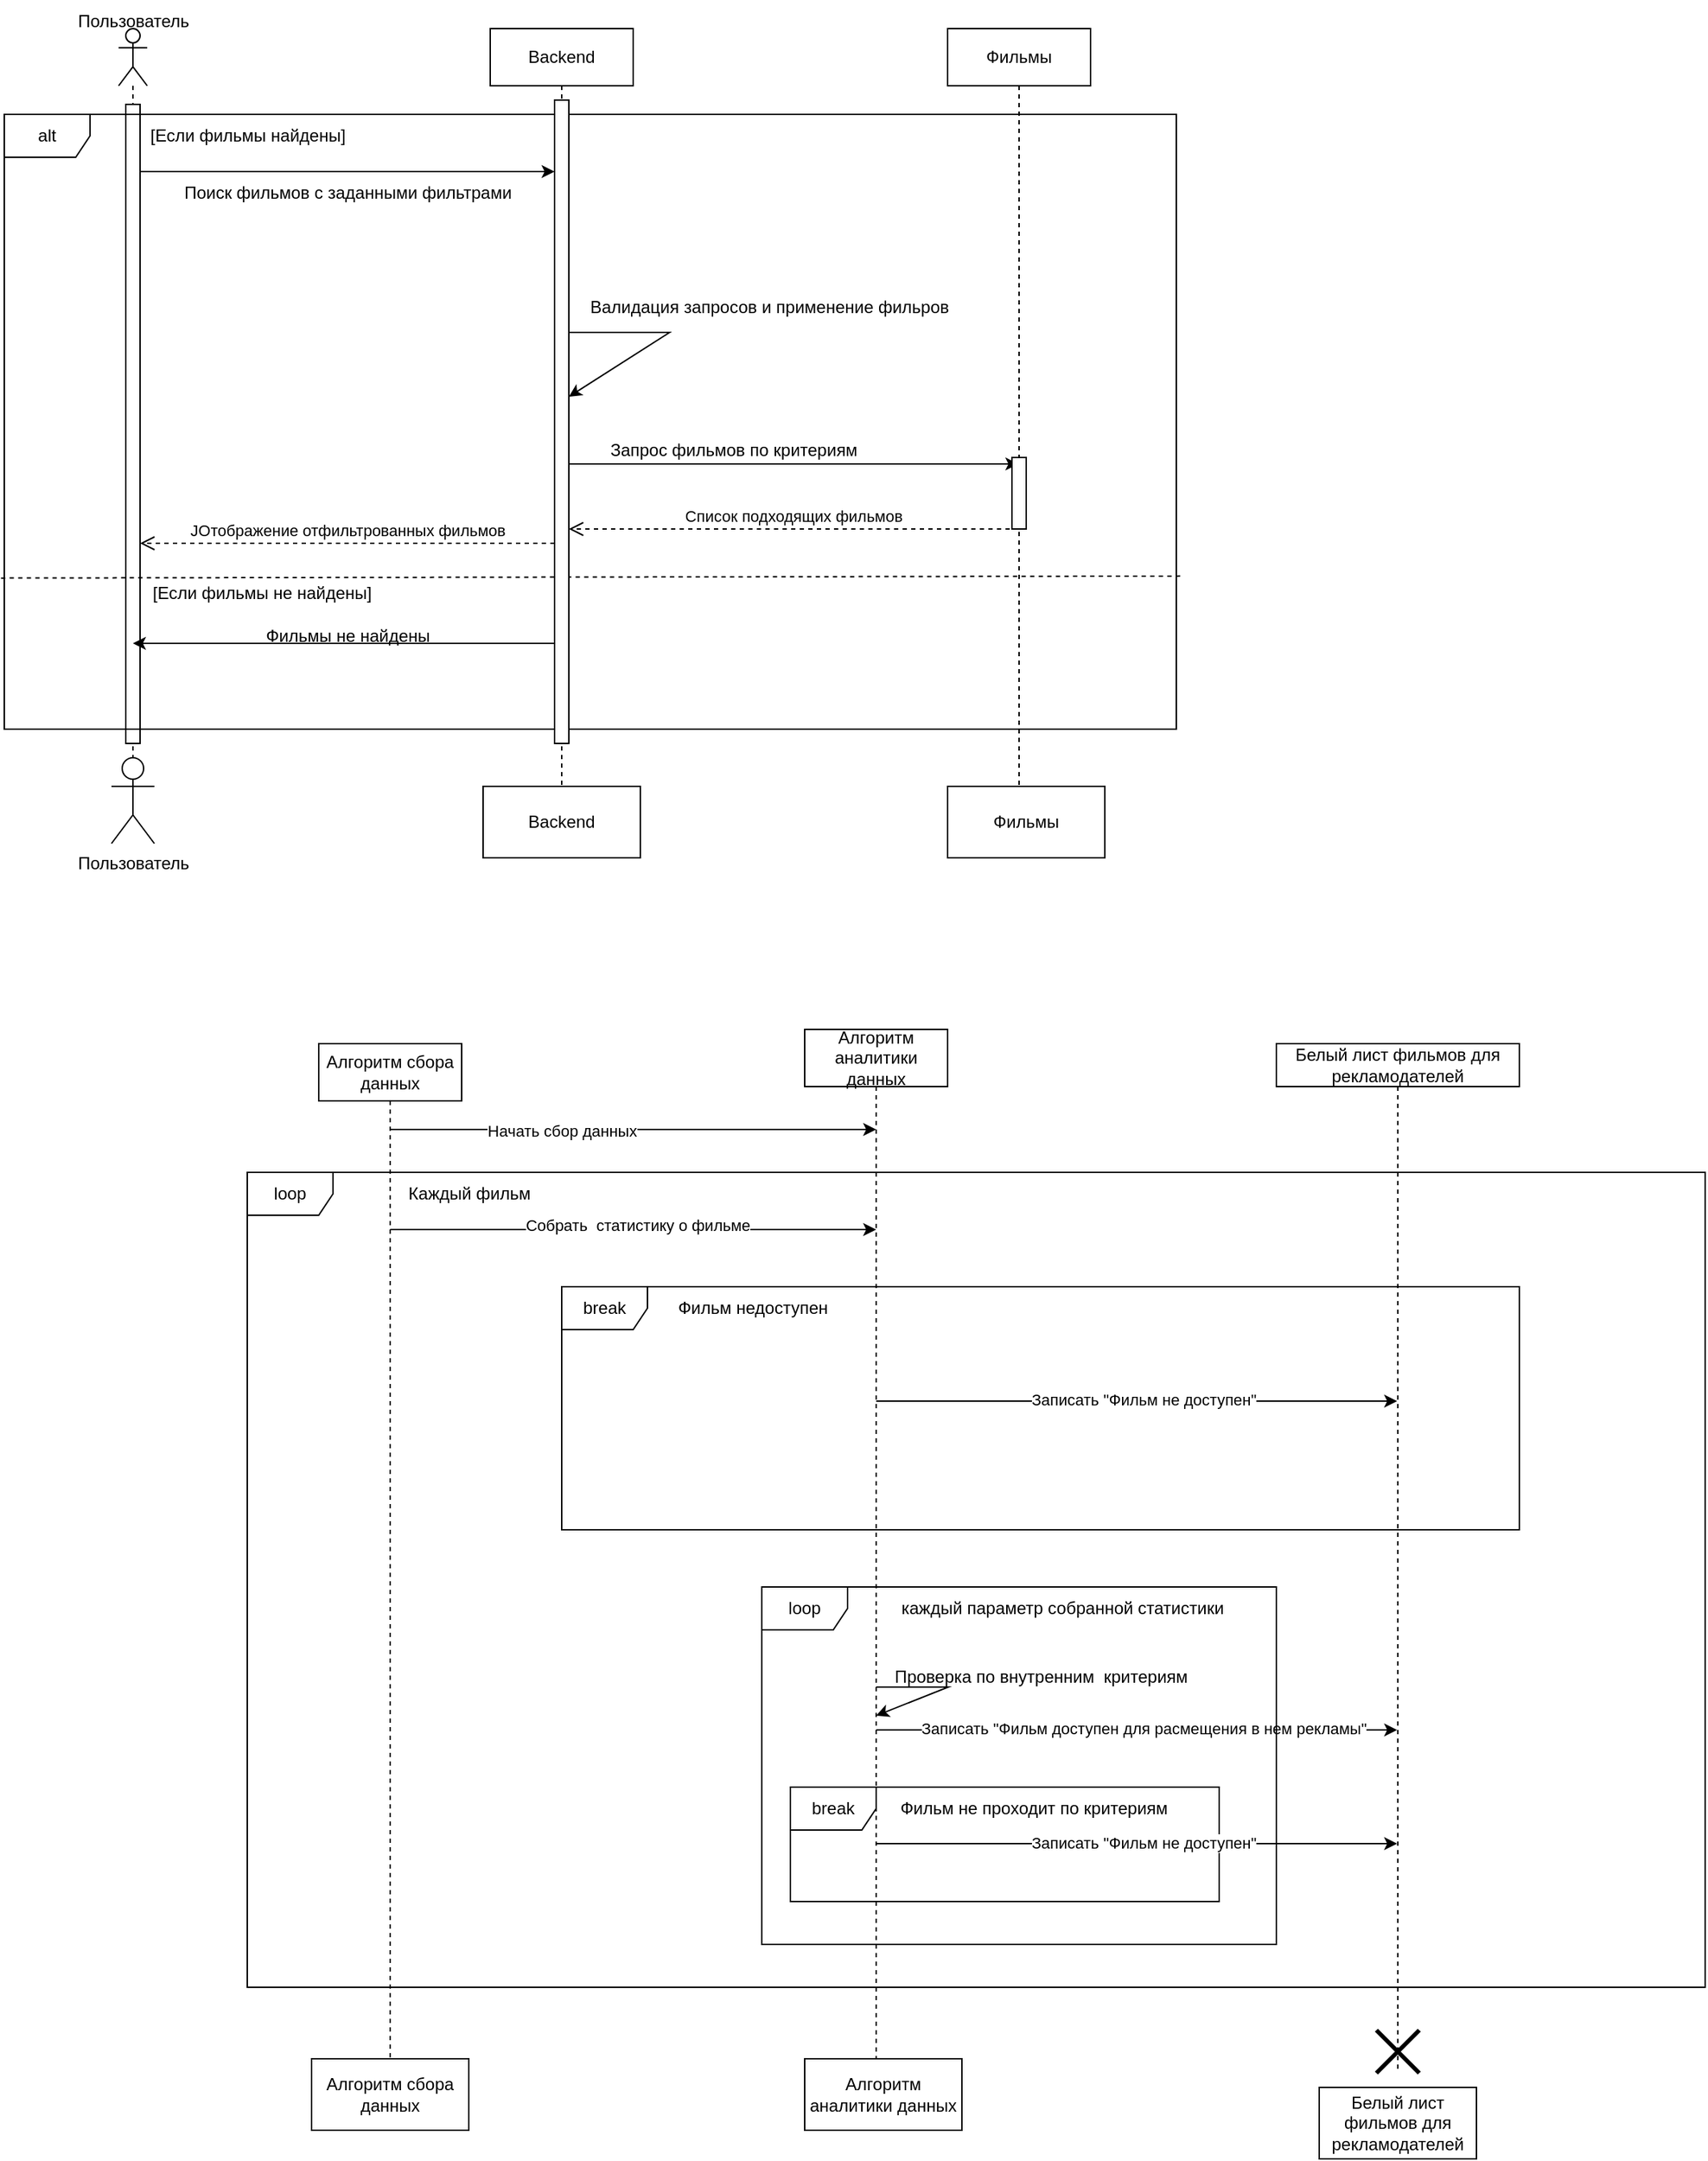 <mxfile version="22.1.5" type="device">
  <diagram name="Page-1" id="13e1069c-82ec-6db2-03f1-153e76fe0fe0">
    <mxGraphModel dx="1114" dy="1434" grid="1" gridSize="10" guides="1" tooltips="1" connect="1" arrows="1" fold="1" page="1" pageScale="1" pageWidth="1100" pageHeight="850" background="none" math="0" shadow="0">
      <root>
        <mxCell id="0" />
        <mxCell id="1" parent="0" />
        <mxCell id="BUL7kBs1qDF7v4zvFPgR-4" value="" style="shape=umlLifeline;perimeter=lifelinePerimeter;whiteSpace=wrap;html=1;container=1;dropTarget=0;collapsible=0;recursiveResize=0;outlineConnect=0;portConstraint=eastwest;newEdgeStyle={&quot;curved&quot;:0,&quot;rounded&quot;:0};participant=umlActor;" vertex="1" parent="1">
          <mxGeometry x="130" y="-10" width="20" height="540" as="geometry" />
        </mxCell>
        <mxCell id="BUL7kBs1qDF7v4zvFPgR-54" value="" style="html=1;points=[[0,0,0,0,5],[0,1,0,0,-5],[1,0,0,0,5],[1,1,0,0,-5]];perimeter=orthogonalPerimeter;outlineConnect=0;targetShapes=umlLifeline;portConstraint=eastwest;newEdgeStyle={&quot;curved&quot;:0,&quot;rounded&quot;:0};" vertex="1" parent="BUL7kBs1qDF7v4zvFPgR-4">
          <mxGeometry x="5" y="53" width="10" height="447" as="geometry" />
        </mxCell>
        <mxCell id="BUL7kBs1qDF7v4zvFPgR-5" value="Пользователь" style="text;html=1;align=center;verticalAlign=middle;resizable=0;points=[];autosize=1;strokeColor=none;fillColor=none;" vertex="1" parent="1">
          <mxGeometry x="85" y="-30" width="110" height="30" as="geometry" />
        </mxCell>
        <mxCell id="BUL7kBs1qDF7v4zvFPgR-11" value="Backend" style="shape=umlLifeline;perimeter=lifelinePerimeter;whiteSpace=wrap;html=1;container=1;dropTarget=0;collapsible=0;recursiveResize=0;outlineConnect=0;portConstraint=eastwest;newEdgeStyle={&quot;curved&quot;:0,&quot;rounded&quot;:0};" vertex="1" parent="1">
          <mxGeometry x="390" y="-10" width="100" height="540" as="geometry" />
        </mxCell>
        <mxCell id="BUL7kBs1qDF7v4zvFPgR-12" value="Фильмы" style="shape=umlLifeline;perimeter=lifelinePerimeter;whiteSpace=wrap;html=1;container=1;dropTarget=0;collapsible=0;recursiveResize=0;outlineConnect=0;portConstraint=eastwest;newEdgeStyle={&quot;curved&quot;:0,&quot;rounded&quot;:0};" vertex="1" parent="1">
          <mxGeometry x="710" y="-10" width="100" height="530" as="geometry" />
        </mxCell>
        <mxCell id="BUL7kBs1qDF7v4zvFPgR-15" value="" style="endArrow=classic;html=1;rounded=0;" edge="1" parent="1">
          <mxGeometry width="50" height="50" relative="1" as="geometry">
            <mxPoint x="145" y="90" as="sourcePoint" />
            <mxPoint x="435" y="90" as="targetPoint" />
          </mxGeometry>
        </mxCell>
        <mxCell id="BUL7kBs1qDF7v4zvFPgR-16" value="Поиск фильмов с заданными фильтрами" style="text;html=1;align=center;verticalAlign=middle;resizable=0;points=[];autosize=1;strokeColor=none;fillColor=none;" vertex="1" parent="1">
          <mxGeometry x="160" y="90" width="260" height="30" as="geometry" />
        </mxCell>
        <mxCell id="BUL7kBs1qDF7v4zvFPgR-21" value="" style="endArrow=classic;html=1;rounded=0;" edge="1" parent="1">
          <mxGeometry width="50" height="50" relative="1" as="geometry">
            <mxPoint x="445" y="202.5" as="sourcePoint" />
            <mxPoint x="445" y="247.5" as="targetPoint" />
            <Array as="points">
              <mxPoint x="515.5" y="202.5" />
            </Array>
          </mxGeometry>
        </mxCell>
        <mxCell id="BUL7kBs1qDF7v4zvFPgR-22" value="Валидация запросов и применение фильров" style="text;html=1;align=center;verticalAlign=middle;resizable=0;points=[];autosize=1;strokeColor=none;fillColor=none;" vertex="1" parent="1">
          <mxGeometry x="445" y="170" width="280" height="30" as="geometry" />
        </mxCell>
        <mxCell id="BUL7kBs1qDF7v4zvFPgR-25" value="" style="endArrow=classic;html=1;rounded=0;" edge="1" parent="1" target="BUL7kBs1qDF7v4zvFPgR-12">
          <mxGeometry width="50" height="50" relative="1" as="geometry">
            <mxPoint x="440.5" y="294.5" as="sourcePoint" />
            <mxPoint x="680.5" y="294.5" as="targetPoint" />
          </mxGeometry>
        </mxCell>
        <mxCell id="BUL7kBs1qDF7v4zvFPgR-26" value="Запрос фильмов по критериям" style="text;html=1;align=center;verticalAlign=middle;resizable=0;points=[];autosize=1;strokeColor=none;fillColor=none;" vertex="1" parent="1">
          <mxGeometry x="460" y="270" width="200" height="30" as="geometry" />
        </mxCell>
        <mxCell id="BUL7kBs1qDF7v4zvFPgR-27" value="Список подходящих фильмов" style="html=1;verticalAlign=bottom;endArrow=open;dashed=1;endSize=8;curved=0;rounded=0;" edge="1" parent="1" source="BUL7kBs1qDF7v4zvFPgR-12">
          <mxGeometry relative="1" as="geometry">
            <mxPoint x="680" y="340" as="sourcePoint" />
            <mxPoint x="445" y="340" as="targetPoint" />
          </mxGeometry>
        </mxCell>
        <mxCell id="BUL7kBs1qDF7v4zvFPgR-28" value="alt" style="shape=umlFrame;whiteSpace=wrap;html=1;pointerEvents=0;" vertex="1" parent="1">
          <mxGeometry x="50" y="50" width="820" height="430" as="geometry" />
        </mxCell>
        <mxCell id="BUL7kBs1qDF7v4zvFPgR-30" value="JОтображение отфильтрованных фильмов" style="html=1;verticalAlign=bottom;endArrow=open;dashed=1;endSize=8;curved=0;rounded=0;" edge="1" parent="1" target="BUL7kBs1qDF7v4zvFPgR-54">
          <mxGeometry relative="1" as="geometry">
            <mxPoint x="435" y="350" as="sourcePoint" />
            <mxPoint x="150" y="350" as="targetPoint" />
          </mxGeometry>
        </mxCell>
        <mxCell id="BUL7kBs1qDF7v4zvFPgR-32" value="" style="endArrow=none;dashed=1;html=1;rounded=0;entryX=1.006;entryY=0.751;entryDx=0;entryDy=0;entryPerimeter=0;exitX=0;exitY=0.781;exitDx=0;exitDy=0;exitPerimeter=0;" edge="1" parent="1" target="BUL7kBs1qDF7v4zvFPgR-28">
          <mxGeometry width="50" height="50" relative="1" as="geometry">
            <mxPoint x="47.72" y="374.32" as="sourcePoint" />
            <mxPoint x="810" y="370" as="targetPoint" />
          </mxGeometry>
        </mxCell>
        <mxCell id="BUL7kBs1qDF7v4zvFPgR-33" value="[Если фильмы найдены]" style="text;html=1;align=center;verticalAlign=middle;resizable=0;points=[];autosize=1;strokeColor=none;fillColor=none;" vertex="1" parent="1">
          <mxGeometry x="140" y="50" width="160" height="30" as="geometry" />
        </mxCell>
        <mxCell id="BUL7kBs1qDF7v4zvFPgR-34" value="[Если фильмы не найдены]" style="text;html=1;align=center;verticalAlign=middle;resizable=0;points=[];autosize=1;strokeColor=none;fillColor=none;" vertex="1" parent="1">
          <mxGeometry x="140" y="370" width="180" height="30" as="geometry" />
        </mxCell>
        <mxCell id="BUL7kBs1qDF7v4zvFPgR-43" value="" style="endArrow=classic;html=1;rounded=0;" edge="1" parent="1">
          <mxGeometry width="50" height="50" relative="1" as="geometry">
            <mxPoint x="440" y="420" as="sourcePoint" />
            <mxPoint x="140" y="420" as="targetPoint" />
            <Array as="points">
              <mxPoint x="290.5" y="420" />
            </Array>
          </mxGeometry>
        </mxCell>
        <mxCell id="BUL7kBs1qDF7v4zvFPgR-45" value="Фильмы не найдены" style="text;html=1;align=center;verticalAlign=middle;resizable=0;points=[];autosize=1;strokeColor=none;fillColor=none;" vertex="1" parent="1">
          <mxGeometry x="220" y="400" width="140" height="30" as="geometry" />
        </mxCell>
        <mxCell id="BUL7kBs1qDF7v4zvFPgR-56" value="" style="html=1;points=[[0,0,0,0,5],[0,1,0,0,-5],[1,0,0,0,5],[1,1,0,0,-5]];perimeter=orthogonalPerimeter;outlineConnect=0;targetShapes=umlLifeline;portConstraint=eastwest;newEdgeStyle={&quot;curved&quot;:0,&quot;rounded&quot;:0};" vertex="1" parent="1">
          <mxGeometry x="435" y="40" width="10" height="450" as="geometry" />
        </mxCell>
        <mxCell id="BUL7kBs1qDF7v4zvFPgR-57" value="Backend" style="html=1;whiteSpace=wrap;" vertex="1" parent="1">
          <mxGeometry x="385" y="520" width="110" height="50" as="geometry" />
        </mxCell>
        <mxCell id="BUL7kBs1qDF7v4zvFPgR-58" value="Пользователь" style="shape=umlActor;verticalLabelPosition=bottom;verticalAlign=top;html=1;" vertex="1" parent="1">
          <mxGeometry x="125" y="500" width="30" height="60" as="geometry" />
        </mxCell>
        <mxCell id="BUL7kBs1qDF7v4zvFPgR-63" value="Фильмы" style="html=1;whiteSpace=wrap;" vertex="1" parent="1">
          <mxGeometry x="710" y="520" width="110" height="50" as="geometry" />
        </mxCell>
        <mxCell id="BUL7kBs1qDF7v4zvFPgR-67" value="" style="html=1;points=[[0,0,0,0,5],[0,1,0,0,-5],[1,0,0,0,5],[1,1,0,0,-5]];perimeter=orthogonalPerimeter;outlineConnect=0;targetShapes=umlLifeline;portConstraint=eastwest;newEdgeStyle={&quot;curved&quot;:0,&quot;rounded&quot;:0};" vertex="1" parent="1">
          <mxGeometry x="755" y="290" width="10" height="50" as="geometry" />
        </mxCell>
        <mxCell id="BUL7kBs1qDF7v4zvFPgR-68" value="loop" style="shape=umlFrame;whiteSpace=wrap;html=1;pointerEvents=0;" vertex="1" parent="1">
          <mxGeometry x="220" y="790" width="1020" height="570" as="geometry" />
        </mxCell>
        <mxCell id="BUL7kBs1qDF7v4zvFPgR-74" value="Алгоритм сбора данных" style="shape=umlLifeline;perimeter=lifelinePerimeter;whiteSpace=wrap;html=1;container=1;dropTarget=0;collapsible=0;recursiveResize=0;outlineConnect=0;portConstraint=eastwest;newEdgeStyle={&quot;curved&quot;:0,&quot;rounded&quot;:0};" vertex="1" parent="1">
          <mxGeometry x="270" y="700" width="100" height="710" as="geometry" />
        </mxCell>
        <mxCell id="BUL7kBs1qDF7v4zvFPgR-75" value="" style="endArrow=classic;html=1;rounded=0;" edge="1" parent="1">
          <mxGeometry width="50" height="50" relative="1" as="geometry">
            <mxPoint x="320" y="830" as="sourcePoint" />
            <mxPoint x="660" y="830" as="targetPoint" />
          </mxGeometry>
        </mxCell>
        <mxCell id="BUL7kBs1qDF7v4zvFPgR-76" value="Собрать&amp;nbsp; статистику о фильме" style="edgeLabel;html=1;align=center;verticalAlign=middle;resizable=0;points=[];" vertex="1" connectable="0" parent="BUL7kBs1qDF7v4zvFPgR-75">
          <mxGeometry x="0.014" y="3" relative="1" as="geometry">
            <mxPoint as="offset" />
          </mxGeometry>
        </mxCell>
        <mxCell id="BUL7kBs1qDF7v4zvFPgR-77" value="Каждый фильм" style="text;html=1;align=center;verticalAlign=middle;resizable=0;points=[];autosize=1;strokeColor=none;fillColor=none;" vertex="1" parent="1">
          <mxGeometry x="320" y="790" width="110" height="30" as="geometry" />
        </mxCell>
        <mxCell id="BUL7kBs1qDF7v4zvFPgR-78" value="Алгоритм аналитики данных" style="shape=umlLifeline;perimeter=lifelinePerimeter;whiteSpace=wrap;html=1;container=1;dropTarget=0;collapsible=0;recursiveResize=0;outlineConnect=0;portConstraint=eastwest;newEdgeStyle={&quot;curved&quot;:0,&quot;rounded&quot;:0};" vertex="1" parent="1">
          <mxGeometry x="610" y="690" width="100" height="720" as="geometry" />
        </mxCell>
        <mxCell id="BUL7kBs1qDF7v4zvFPgR-79" value="" style="endArrow=classic;html=1;rounded=0;" edge="1" parent="1">
          <mxGeometry width="50" height="50" relative="1" as="geometry">
            <mxPoint x="660" y="1180" as="sourcePoint" />
            <mxPoint x="1024.5" y="1180" as="targetPoint" />
          </mxGeometry>
        </mxCell>
        <mxCell id="BUL7kBs1qDF7v4zvFPgR-82" value="Записать &quot;Фильм доступен для расмещения в нем рекламы&quot;" style="edgeLabel;html=1;align=center;verticalAlign=middle;resizable=0;points=[];" vertex="1" connectable="0" parent="BUL7kBs1qDF7v4zvFPgR-79">
          <mxGeometry x="0.022" y="1" relative="1" as="geometry">
            <mxPoint as="offset" />
          </mxGeometry>
        </mxCell>
        <mxCell id="BUL7kBs1qDF7v4zvFPgR-81" value="Белый лист фильмов для рекламодателей" style="shape=umlLifeline;perimeter=lifelinePerimeter;whiteSpace=wrap;html=1;container=1;dropTarget=0;collapsible=0;recursiveResize=0;outlineConnect=0;portConstraint=eastwest;newEdgeStyle={&quot;curved&quot;:0,&quot;rounded&quot;:0};size=30;" vertex="1" parent="1">
          <mxGeometry x="940" y="700" width="170" height="720" as="geometry" />
        </mxCell>
        <mxCell id="BUL7kBs1qDF7v4zvFPgR-100" value="" style="shape=umlDestroy;whiteSpace=wrap;html=1;strokeWidth=3;targetShapes=umlLifeline;" vertex="1" parent="BUL7kBs1qDF7v4zvFPgR-81">
          <mxGeometry x="70" y="690" width="30" height="30" as="geometry" />
        </mxCell>
        <mxCell id="BUL7kBs1qDF7v4zvFPgR-83" value="loop" style="shape=umlFrame;whiteSpace=wrap;html=1;pointerEvents=0;" vertex="1" parent="1">
          <mxGeometry x="580" y="1080" width="360" height="250" as="geometry" />
        </mxCell>
        <mxCell id="BUL7kBs1qDF7v4zvFPgR-84" value="каждый параметр собранной статистики" style="text;html=1;align=center;verticalAlign=middle;resizable=0;points=[];autosize=1;strokeColor=none;fillColor=none;" vertex="1" parent="1">
          <mxGeometry x="660" y="1080" width="260" height="30" as="geometry" />
        </mxCell>
        <mxCell id="BUL7kBs1qDF7v4zvFPgR-85" value="" style="endArrow=classic;html=1;rounded=0;" edge="1" parent="1">
          <mxGeometry width="50" height="50" relative="1" as="geometry">
            <mxPoint x="660" y="1150" as="sourcePoint" />
            <mxPoint x="660" y="1170" as="targetPoint" />
            <Array as="points">
              <mxPoint x="710.5" y="1150" />
            </Array>
          </mxGeometry>
        </mxCell>
        <mxCell id="BUL7kBs1qDF7v4zvFPgR-86" value="Проверка по внутренним&amp;nbsp; критериям" style="text;html=1;align=center;verticalAlign=middle;resizable=0;points=[];autosize=1;strokeColor=none;fillColor=none;" vertex="1" parent="1">
          <mxGeometry x="660" y="1128" width="230" height="30" as="geometry" />
        </mxCell>
        <mxCell id="BUL7kBs1qDF7v4zvFPgR-90" value="break" style="shape=umlFrame;whiteSpace=wrap;html=1;pointerEvents=0;" vertex="1" parent="1">
          <mxGeometry x="600" y="1220" width="300" height="80" as="geometry" />
        </mxCell>
        <mxCell id="BUL7kBs1qDF7v4zvFPgR-91" value="Фильм не проходит по критериям" style="text;html=1;align=center;verticalAlign=middle;resizable=0;points=[];autosize=1;strokeColor=none;fillColor=none;" vertex="1" parent="1">
          <mxGeometry x="660" y="1220" width="220" height="30" as="geometry" />
        </mxCell>
        <mxCell id="BUL7kBs1qDF7v4zvFPgR-92" value="" style="endArrow=classic;html=1;rounded=0;" edge="1" parent="1">
          <mxGeometry width="50" height="50" relative="1" as="geometry">
            <mxPoint x="660" y="1259.5" as="sourcePoint" />
            <mxPoint x="1024.5" y="1259.5" as="targetPoint" />
          </mxGeometry>
        </mxCell>
        <mxCell id="BUL7kBs1qDF7v4zvFPgR-93" value="Записать &quot;Фильм не доступен&quot;" style="edgeLabel;html=1;align=center;verticalAlign=middle;resizable=0;points=[];" vertex="1" connectable="0" parent="BUL7kBs1qDF7v4zvFPgR-92">
          <mxGeometry x="0.022" y="1" relative="1" as="geometry">
            <mxPoint as="offset" />
          </mxGeometry>
        </mxCell>
        <mxCell id="BUL7kBs1qDF7v4zvFPgR-95" value="break" style="shape=umlFrame;whiteSpace=wrap;html=1;pointerEvents=0;" vertex="1" parent="1">
          <mxGeometry x="440" y="870" width="670" height="170" as="geometry" />
        </mxCell>
        <mxCell id="BUL7kBs1qDF7v4zvFPgR-96" value="Фильм недоступен&amp;nbsp;" style="text;html=1;align=center;verticalAlign=middle;resizable=0;points=[];autosize=1;strokeColor=none;fillColor=none;" vertex="1" parent="1">
          <mxGeometry x="510" y="870" width="130" height="30" as="geometry" />
        </mxCell>
        <mxCell id="BUL7kBs1qDF7v4zvFPgR-97" value="" style="endArrow=classic;html=1;rounded=0;" edge="1" parent="1">
          <mxGeometry width="50" height="50" relative="1" as="geometry">
            <mxPoint x="660" y="950" as="sourcePoint" />
            <mxPoint x="1024.5" y="950" as="targetPoint" />
          </mxGeometry>
        </mxCell>
        <mxCell id="BUL7kBs1qDF7v4zvFPgR-98" value="Записать &quot;Фильм не доступен&quot;" style="edgeLabel;html=1;align=center;verticalAlign=middle;resizable=0;points=[];" vertex="1" connectable="0" parent="BUL7kBs1qDF7v4zvFPgR-97">
          <mxGeometry x="0.022" y="1" relative="1" as="geometry">
            <mxPoint as="offset" />
          </mxGeometry>
        </mxCell>
        <mxCell id="BUL7kBs1qDF7v4zvFPgR-101" value="Белый лист фильмов для рекламодателей" style="html=1;whiteSpace=wrap;" vertex="1" parent="1">
          <mxGeometry x="970" y="1430" width="110" height="50" as="geometry" />
        </mxCell>
        <mxCell id="BUL7kBs1qDF7v4zvFPgR-102" value="Алгоритм аналитики данных" style="html=1;whiteSpace=wrap;" vertex="1" parent="1">
          <mxGeometry x="610" y="1410" width="110" height="50" as="geometry" />
        </mxCell>
        <mxCell id="BUL7kBs1qDF7v4zvFPgR-103" value="Алгоритм сбора данных" style="html=1;whiteSpace=wrap;" vertex="1" parent="1">
          <mxGeometry x="265" y="1410" width="110" height="50" as="geometry" />
        </mxCell>
        <mxCell id="BUL7kBs1qDF7v4zvFPgR-104" value="" style="endArrow=classic;html=1;rounded=0;" edge="1" parent="1">
          <mxGeometry width="50" height="50" relative="1" as="geometry">
            <mxPoint x="320" y="760" as="sourcePoint" />
            <mxPoint x="660" y="760" as="targetPoint" />
          </mxGeometry>
        </mxCell>
        <mxCell id="BUL7kBs1qDF7v4zvFPgR-105" value="Начать сбор данных" style="edgeLabel;html=1;align=center;verticalAlign=middle;resizable=0;points=[];" vertex="1" connectable="0" parent="BUL7kBs1qDF7v4zvFPgR-104">
          <mxGeometry x="-0.294" y="-1" relative="1" as="geometry">
            <mxPoint as="offset" />
          </mxGeometry>
        </mxCell>
      </root>
    </mxGraphModel>
  </diagram>
</mxfile>
